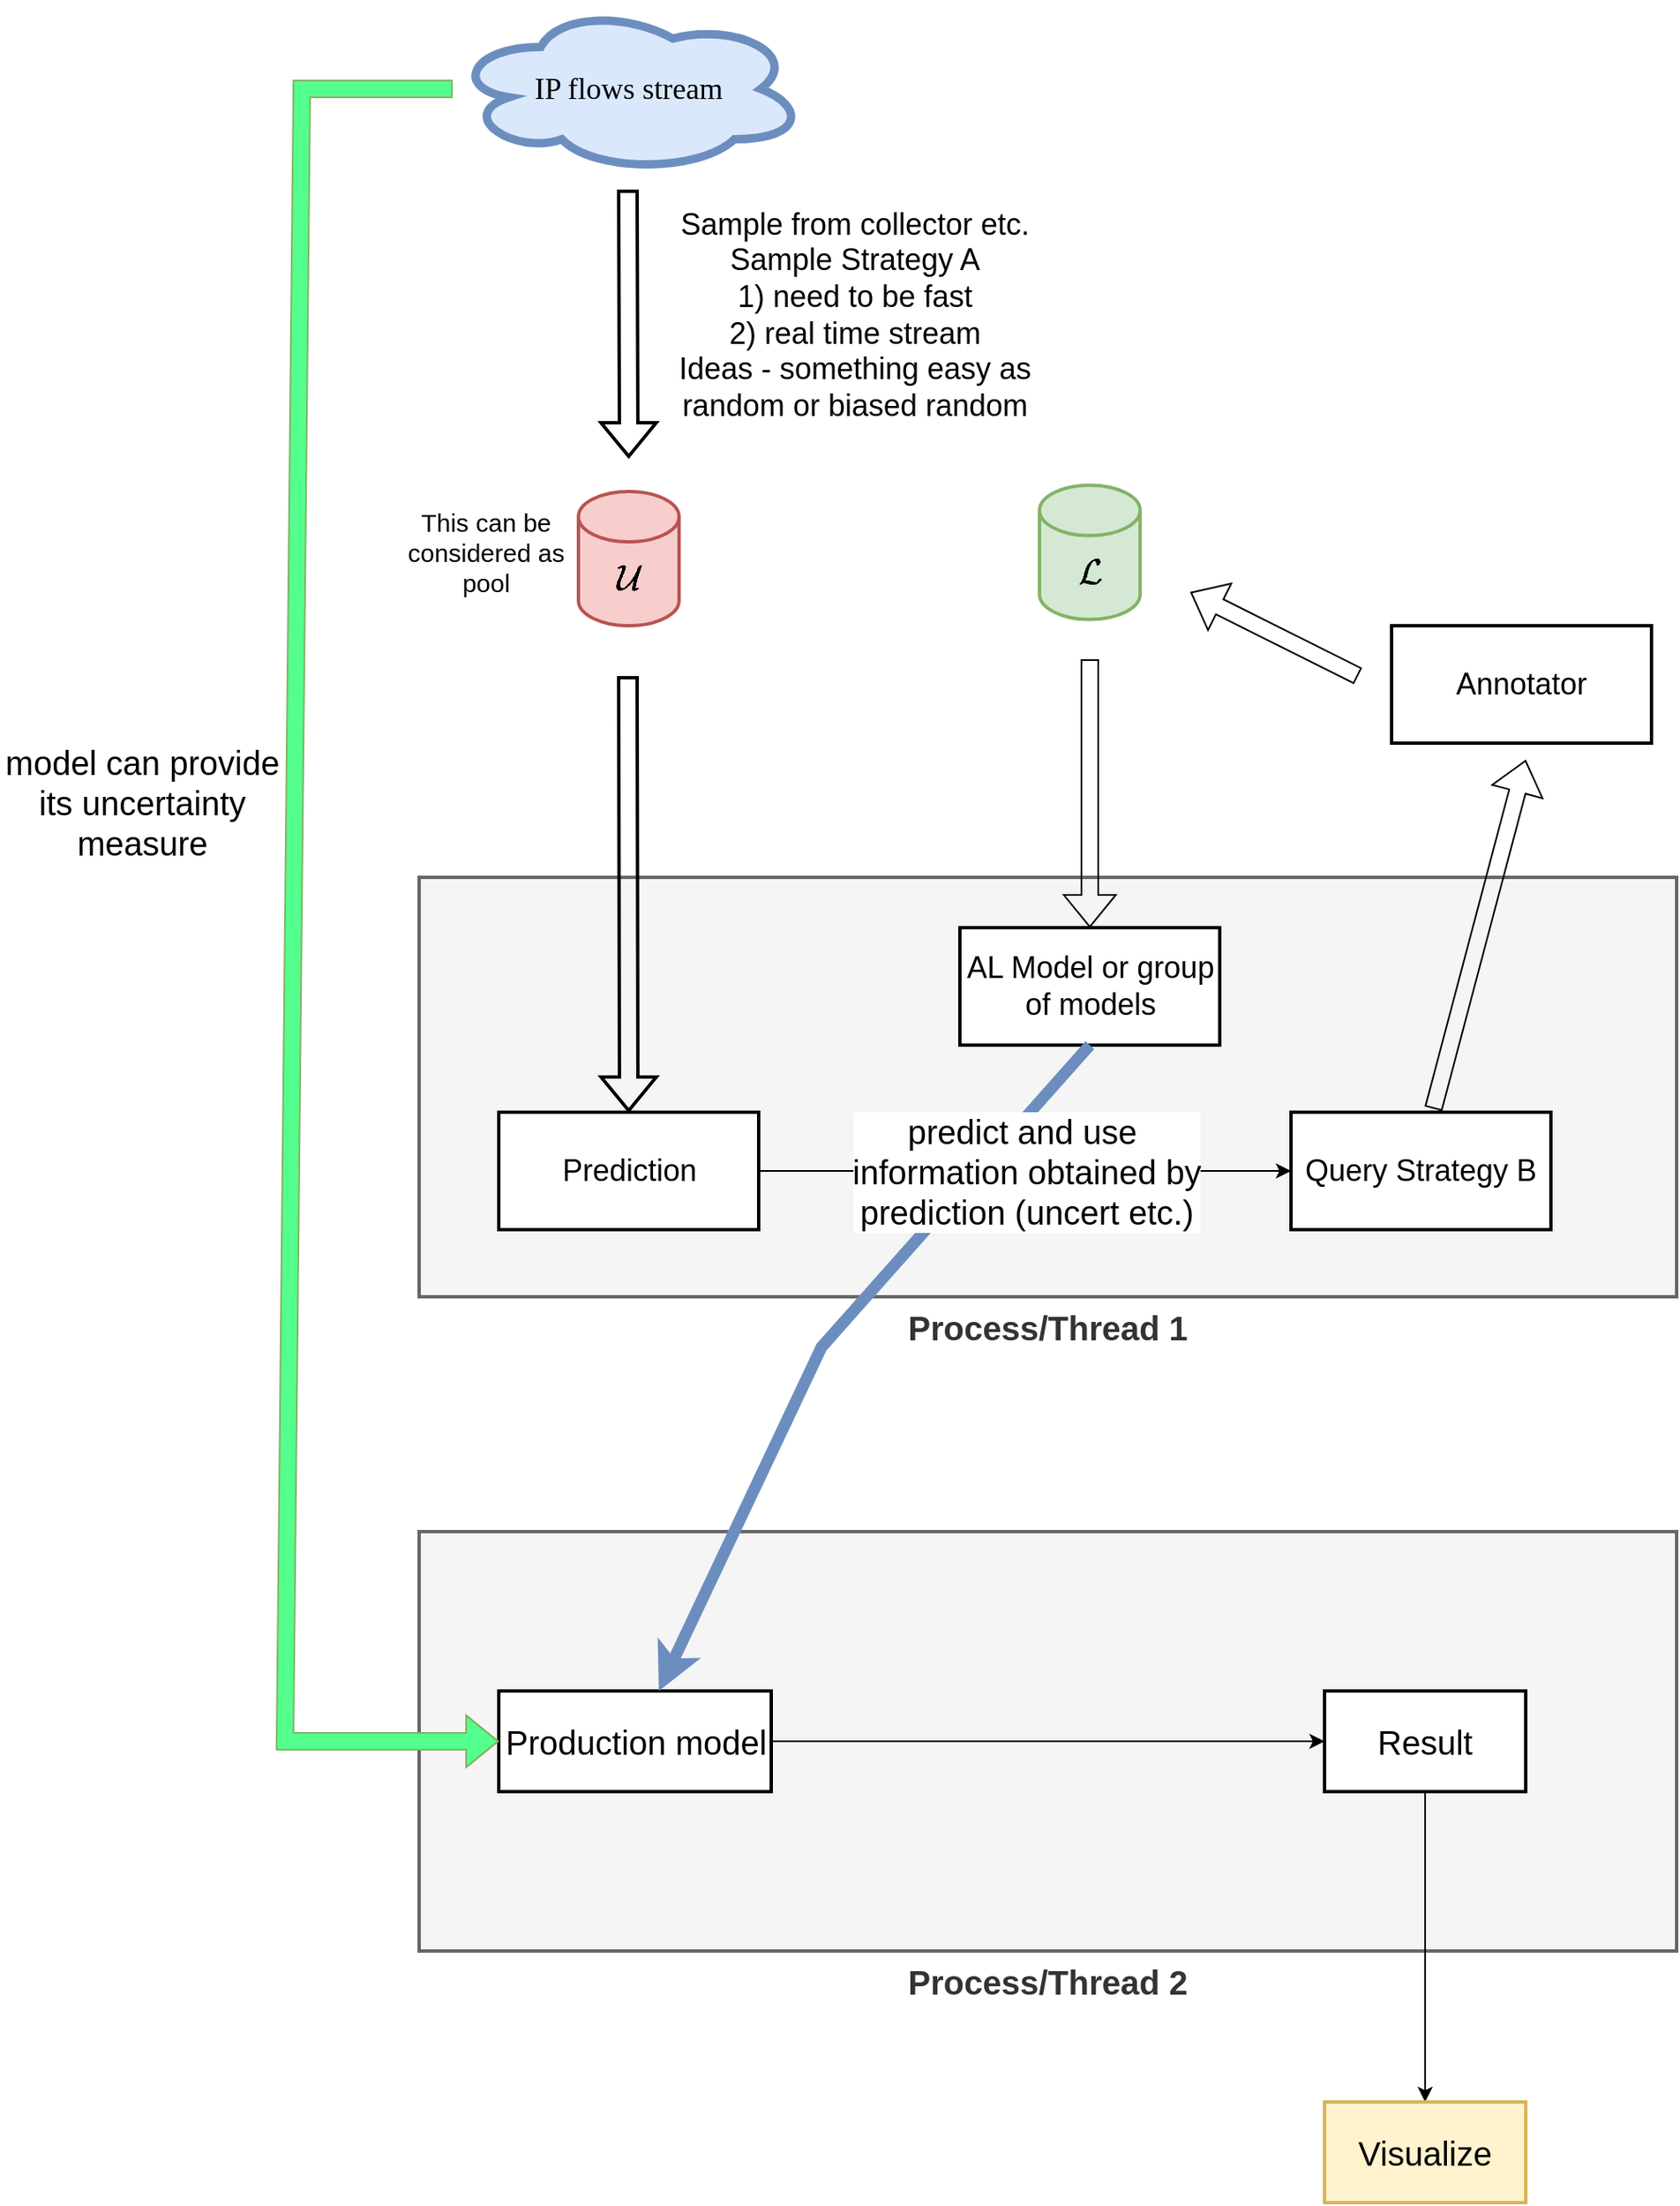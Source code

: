 <mxfile version="20.1.1" type="github">
  <diagram id="K63ozjyFS9rHoqMc6nnv" name="Page-1">
    <mxGraphModel dx="2889" dy="1169" grid="1" gridSize="10" guides="1" tooltips="1" connect="1" arrows="1" fold="1" page="1" pageScale="1" pageWidth="827" pageHeight="1169" math="1" shadow="0">
      <root>
        <mxCell id="0" />
        <mxCell id="1" parent="0" />
        <mxCell id="lB23-d9yXbPEI1ipm8zh-12" value="&lt;b&gt;&lt;font style=&quot;font-size: 20px;&quot;&gt;Process/Thread 1&lt;/font&gt;&lt;/b&gt;" style="rounded=0;whiteSpace=wrap;html=1;sketch=0;fontSize=15;strokeWidth=2;fillColor=#f5f5f5;fontColor=#333333;strokeColor=#666666;labelPosition=center;verticalLabelPosition=bottom;align=center;verticalAlign=top;" vertex="1" parent="1">
          <mxGeometry x="30" y="570" width="750" height="250" as="geometry" />
        </mxCell>
        <mxCell id="lB23-d9yXbPEI1ipm8zh-1" value="IP flows stream" style="ellipse;shape=cloud;whiteSpace=wrap;html=1;strokeWidth=5;fillColor=#dae8fc;strokeColor=#6c8ebf;fontFamily=computer modern;fontSize=18;sketch=0;" vertex="1" parent="1">
          <mxGeometry x="50" y="50" width="210" height="100" as="geometry" />
        </mxCell>
        <mxCell id="lB23-d9yXbPEI1ipm8zh-2" value="" style="shape=flexArrow;endArrow=classic;html=1;rounded=0;fontSize=18;strokeWidth=2;sketch=0;" edge="1" parent="1">
          <mxGeometry width="50" height="50" relative="1" as="geometry">
            <mxPoint x="154.5" y="160" as="sourcePoint" />
            <mxPoint x="155" y="320" as="targetPoint" />
          </mxGeometry>
        </mxCell>
        <mxCell id="lB23-d9yXbPEI1ipm8zh-3" value="Query Strategy B" style="rounded=0;whiteSpace=wrap;html=1;fontSize=18;strokeWidth=2;sketch=0;" vertex="1" parent="1">
          <mxGeometry x="550" y="710" width="155" height="70" as="geometry" />
        </mxCell>
        <mxCell id="lB23-d9yXbPEI1ipm8zh-4" value="$$\mathcal{U}$$" style="shape=cylinder3;whiteSpace=wrap;html=1;boundedLbl=1;backgroundOutline=1;size=15;fontSize=18;strokeWidth=2;fillColor=#f8cecc;strokeColor=#b85450;sketch=0;" vertex="1" parent="1">
          <mxGeometry x="125" y="340" width="60" height="80" as="geometry" />
        </mxCell>
        <mxCell id="lB23-d9yXbPEI1ipm8zh-5" value="Sample from collector etc.&lt;br&gt;Sample Strategy A&lt;br&gt;1) need to be fast&lt;br&gt;2) real time stream&lt;br&gt;Ideas - something easy as random or biased random" style="text;html=1;strokeColor=none;fillColor=none;align=center;verticalAlign=middle;whiteSpace=wrap;rounded=0;fontSize=18;sketch=0;" vertex="1" parent="1">
          <mxGeometry x="170" y="190" width="240" height="90" as="geometry" />
        </mxCell>
        <mxCell id="lB23-d9yXbPEI1ipm8zh-6" value="This can be considered as pool" style="text;html=1;strokeColor=none;fillColor=none;align=center;verticalAlign=middle;whiteSpace=wrap;rounded=0;fontSize=15;sketch=0;" vertex="1" parent="1">
          <mxGeometry x="20" y="332.5" width="100" height="87.5" as="geometry" />
        </mxCell>
        <mxCell id="lB23-d9yXbPEI1ipm8zh-9" value="$$\mathcal{L}$$" style="shape=cylinder3;whiteSpace=wrap;html=1;boundedLbl=1;backgroundOutline=1;size=15;fontSize=18;strokeWidth=2;fillColor=#d5e8d4;strokeColor=#82b366;sketch=0;" vertex="1" parent="1">
          <mxGeometry x="400" y="336.25" width="60" height="80" as="geometry" />
        </mxCell>
        <mxCell id="lB23-d9yXbPEI1ipm8zh-15" value="Prediction" style="rounded=0;whiteSpace=wrap;html=1;fontSize=18;strokeWidth=2;sketch=0;" vertex="1" parent="1">
          <mxGeometry x="77.5" y="710" width="155" height="70" as="geometry" />
        </mxCell>
        <mxCell id="lB23-d9yXbPEI1ipm8zh-19" value="" style="shape=flexArrow;endArrow=classic;html=1;rounded=0;sketch=0;fontSize=20;strokeWidth=1;exitX=0.548;exitY=-0.029;exitDx=0;exitDy=0;exitPerimeter=0;" edge="1" parent="1" source="lB23-d9yXbPEI1ipm8zh-3">
          <mxGeometry width="50" height="50" relative="1" as="geometry">
            <mxPoint x="610" y="620" as="sourcePoint" />
            <mxPoint x="690" y="500" as="targetPoint" />
          </mxGeometry>
        </mxCell>
        <mxCell id="lB23-d9yXbPEI1ipm8zh-20" value="Annotator" style="rounded=0;whiteSpace=wrap;html=1;fontSize=18;strokeWidth=2;sketch=0;" vertex="1" parent="1">
          <mxGeometry x="610" y="420" width="155" height="70" as="geometry" />
        </mxCell>
        <mxCell id="lB23-d9yXbPEI1ipm8zh-22" value="" style="shape=flexArrow;endArrow=classic;html=1;rounded=0;sketch=0;fontSize=20;strokeWidth=1;entryX=0.5;entryY=0;entryDx=0;entryDy=0;" edge="1" parent="1" target="lB23-d9yXbPEI1ipm8zh-26">
          <mxGeometry width="50" height="50" relative="1" as="geometry">
            <mxPoint x="430" y="440" as="sourcePoint" />
            <mxPoint x="410" y="480" as="targetPoint" />
          </mxGeometry>
        </mxCell>
        <mxCell id="lB23-d9yXbPEI1ipm8zh-23" value="&lt;b&gt;&lt;font style=&quot;font-size: 20px;&quot;&gt;Process/Thread 2&lt;/font&gt;&lt;/b&gt;" style="rounded=0;whiteSpace=wrap;html=1;sketch=0;fontSize=15;strokeWidth=2;fillColor=#f5f5f5;fontColor=#333333;strokeColor=#666666;labelPosition=center;verticalLabelPosition=bottom;align=center;verticalAlign=top;" vertex="1" parent="1">
          <mxGeometry x="30" y="960" width="750" height="250" as="geometry" />
        </mxCell>
        <mxCell id="lB23-d9yXbPEI1ipm8zh-25" value="" style="shape=flexArrow;endArrow=classic;html=1;rounded=0;fontSize=18;strokeWidth=2;sketch=0;entryX=0.5;entryY=0;entryDx=0;entryDy=0;" edge="1" parent="1" target="lB23-d9yXbPEI1ipm8zh-15">
          <mxGeometry width="50" height="50" relative="1" as="geometry">
            <mxPoint x="154.5" y="450" as="sourcePoint" />
            <mxPoint x="155" y="610" as="targetPoint" />
          </mxGeometry>
        </mxCell>
        <mxCell id="lB23-d9yXbPEI1ipm8zh-26" value="AL Model or group of models" style="rounded=0;whiteSpace=wrap;html=1;fontSize=18;strokeWidth=2;sketch=0;" vertex="1" parent="1">
          <mxGeometry x="352.5" y="600" width="155" height="70" as="geometry" />
        </mxCell>
        <mxCell id="lB23-d9yXbPEI1ipm8zh-28" value="" style="shape=flexArrow;endArrow=classic;html=1;rounded=0;sketch=0;fontSize=20;strokeWidth=1;" edge="1" parent="1">
          <mxGeometry width="50" height="50" relative="1" as="geometry">
            <mxPoint x="590" y="450" as="sourcePoint" />
            <mxPoint x="490" y="400" as="targetPoint" />
          </mxGeometry>
        </mxCell>
        <mxCell id="lB23-d9yXbPEI1ipm8zh-34" style="edgeStyle=orthogonalEdgeStyle;rounded=0;sketch=0;fillStyle=auto;orthogonalLoop=1;jettySize=auto;html=1;entryX=0;entryY=0.5;entryDx=0;entryDy=0;fontSize=20;strokeColor=default;strokeWidth=1;fillColor=#54FF8D;" edge="1" parent="1" source="lB23-d9yXbPEI1ipm8zh-30" target="lB23-d9yXbPEI1ipm8zh-33">
          <mxGeometry relative="1" as="geometry" />
        </mxCell>
        <mxCell id="lB23-d9yXbPEI1ipm8zh-30" value="Production model" style="rounded=0;whiteSpace=wrap;html=1;sketch=0;fontSize=20;strokeWidth=2;" vertex="1" parent="1">
          <mxGeometry x="77.5" y="1055" width="162.5" height="60" as="geometry" />
        </mxCell>
        <mxCell id="lB23-d9yXbPEI1ipm8zh-32" value="" style="shape=flexArrow;endArrow=classic;html=1;rounded=0;sketch=0;fontSize=20;strokeColor=#82b366;strokeWidth=1;fillColor=#54FF8D;entryX=0;entryY=0.5;entryDx=0;entryDy=0;fillStyle=auto;" edge="1" parent="1" source="lB23-d9yXbPEI1ipm8zh-1" target="lB23-d9yXbPEI1ipm8zh-30">
          <mxGeometry width="50" height="50" relative="1" as="geometry">
            <mxPoint x="-40" y="100" as="sourcePoint" />
            <mxPoint x="-10" y="1070" as="targetPoint" />
            <Array as="points">
              <mxPoint x="-40" y="100" />
              <mxPoint x="-50" y="1085" />
            </Array>
          </mxGeometry>
        </mxCell>
        <mxCell id="lB23-d9yXbPEI1ipm8zh-36" style="edgeStyle=orthogonalEdgeStyle;rounded=0;sketch=0;fillStyle=auto;orthogonalLoop=1;jettySize=auto;html=1;fontSize=20;strokeColor=default;strokeWidth=1;fillColor=#54FF8D;" edge="1" parent="1" source="lB23-d9yXbPEI1ipm8zh-33" target="lB23-d9yXbPEI1ipm8zh-35">
          <mxGeometry relative="1" as="geometry" />
        </mxCell>
        <mxCell id="lB23-d9yXbPEI1ipm8zh-33" value="Result" style="rounded=0;whiteSpace=wrap;html=1;sketch=0;fontSize=20;strokeWidth=2;" vertex="1" parent="1">
          <mxGeometry x="570" y="1055" width="120" height="60" as="geometry" />
        </mxCell>
        <mxCell id="lB23-d9yXbPEI1ipm8zh-35" value="Visualize" style="rounded=0;whiteSpace=wrap;html=1;sketch=0;fontSize=20;strokeWidth=2;fillColor=#fff2cc;strokeColor=#d6b656;" vertex="1" parent="1">
          <mxGeometry x="570" y="1300" width="120" height="60" as="geometry" />
        </mxCell>
        <mxCell id="lB23-d9yXbPEI1ipm8zh-29" value="" style="endArrow=classic;html=1;rounded=0;sketch=0;fontSize=20;strokeColor=#6c8ebf;strokeWidth=7;fillColor=#dae8fc;exitX=0.5;exitY=1;exitDx=0;exitDy=0;" edge="1" parent="1" source="lB23-d9yXbPEI1ipm8zh-26" target="lB23-d9yXbPEI1ipm8zh-30">
          <mxGeometry width="50" height="50" relative="1" as="geometry">
            <mxPoint x="400" y="830" as="sourcePoint" />
            <mxPoint x="230" y="910" as="targetPoint" />
            <Array as="points">
              <mxPoint x="270" y="850" />
            </Array>
          </mxGeometry>
        </mxCell>
        <mxCell id="lB23-d9yXbPEI1ipm8zh-17" value="predict and use&amp;nbsp;&lt;br&gt;information obtained by&lt;br&gt;prediction (uncert etc.)" style="edgeStyle=orthogonalEdgeStyle;rounded=0;sketch=0;orthogonalLoop=1;jettySize=auto;html=1;fontSize=20;strokeColor=default;strokeWidth=1;" edge="1" parent="1" source="lB23-d9yXbPEI1ipm8zh-15" target="lB23-d9yXbPEI1ipm8zh-3">
          <mxGeometry relative="1" as="geometry" />
        </mxCell>
        <mxCell id="lB23-d9yXbPEI1ipm8zh-38" value="model can provide&lt;br&gt;its uncertainty measure" style="text;html=1;strokeColor=none;fillColor=none;align=center;verticalAlign=middle;whiteSpace=wrap;rounded=0;sketch=1;fontSize=20;" vertex="1" parent="1">
          <mxGeometry x="-220" y="490" width="170" height="70" as="geometry" />
        </mxCell>
      </root>
    </mxGraphModel>
  </diagram>
</mxfile>
